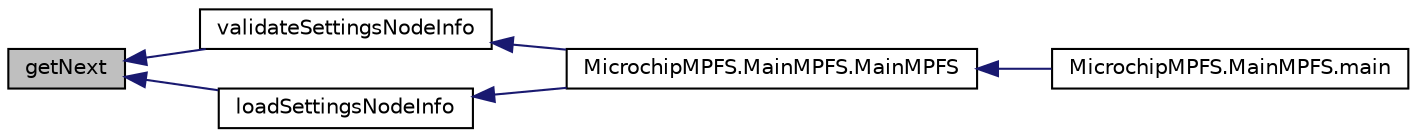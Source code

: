 digraph "getNext"
{
  edge [fontname="Helvetica",fontsize="10",labelfontname="Helvetica",labelfontsize="10"];
  node [fontname="Helvetica",fontsize="10",shape=record];
  rankdir="LR";
  Node1 [label="getNext",height=0.2,width=0.4,color="black", fillcolor="grey75", style="filled", fontcolor="black"];
  Node1 -> Node2 [dir="back",color="midnightblue",fontsize="10",style="solid",fontname="Helvetica"];
  Node2 [label="validateSettingsNodeInfo",height=0.2,width=0.4,color="black", fillcolor="white", style="filled",URL="$class_microchip_m_p_f_s_1_1xml_interface.html#a94855324cee6a000bb4b527f4ec21ef4"];
  Node2 -> Node3 [dir="back",color="midnightblue",fontsize="10",style="solid",fontname="Helvetica"];
  Node3 [label="MicrochipMPFS.MainMPFS.MainMPFS",height=0.2,width=0.4,color="black", fillcolor="white", style="filled",URL="$class_microchip_m_p_f_s_1_1_main_m_p_f_s.html#a90442339f2be472c5eaa68c0834837b1"];
  Node3 -> Node4 [dir="back",color="midnightblue",fontsize="10",style="solid",fontname="Helvetica"];
  Node4 [label="MicrochipMPFS.MainMPFS.main",height=0.2,width=0.4,color="black", fillcolor="white", style="filled",URL="$class_microchip_m_p_f_s_1_1_main_m_p_f_s.html#a75988cf84fc6ee7a2ebff36e363021aa"];
  Node1 -> Node5 [dir="back",color="midnightblue",fontsize="10",style="solid",fontname="Helvetica"];
  Node5 [label="loadSettingsNodeInfo",height=0.2,width=0.4,color="black", fillcolor="white", style="filled",URL="$class_microchip_m_p_f_s_1_1xml_interface.html#a8d99bb7eb1df1c831271fd7bc0088e9e"];
  Node5 -> Node3 [dir="back",color="midnightblue",fontsize="10",style="solid",fontname="Helvetica"];
}
